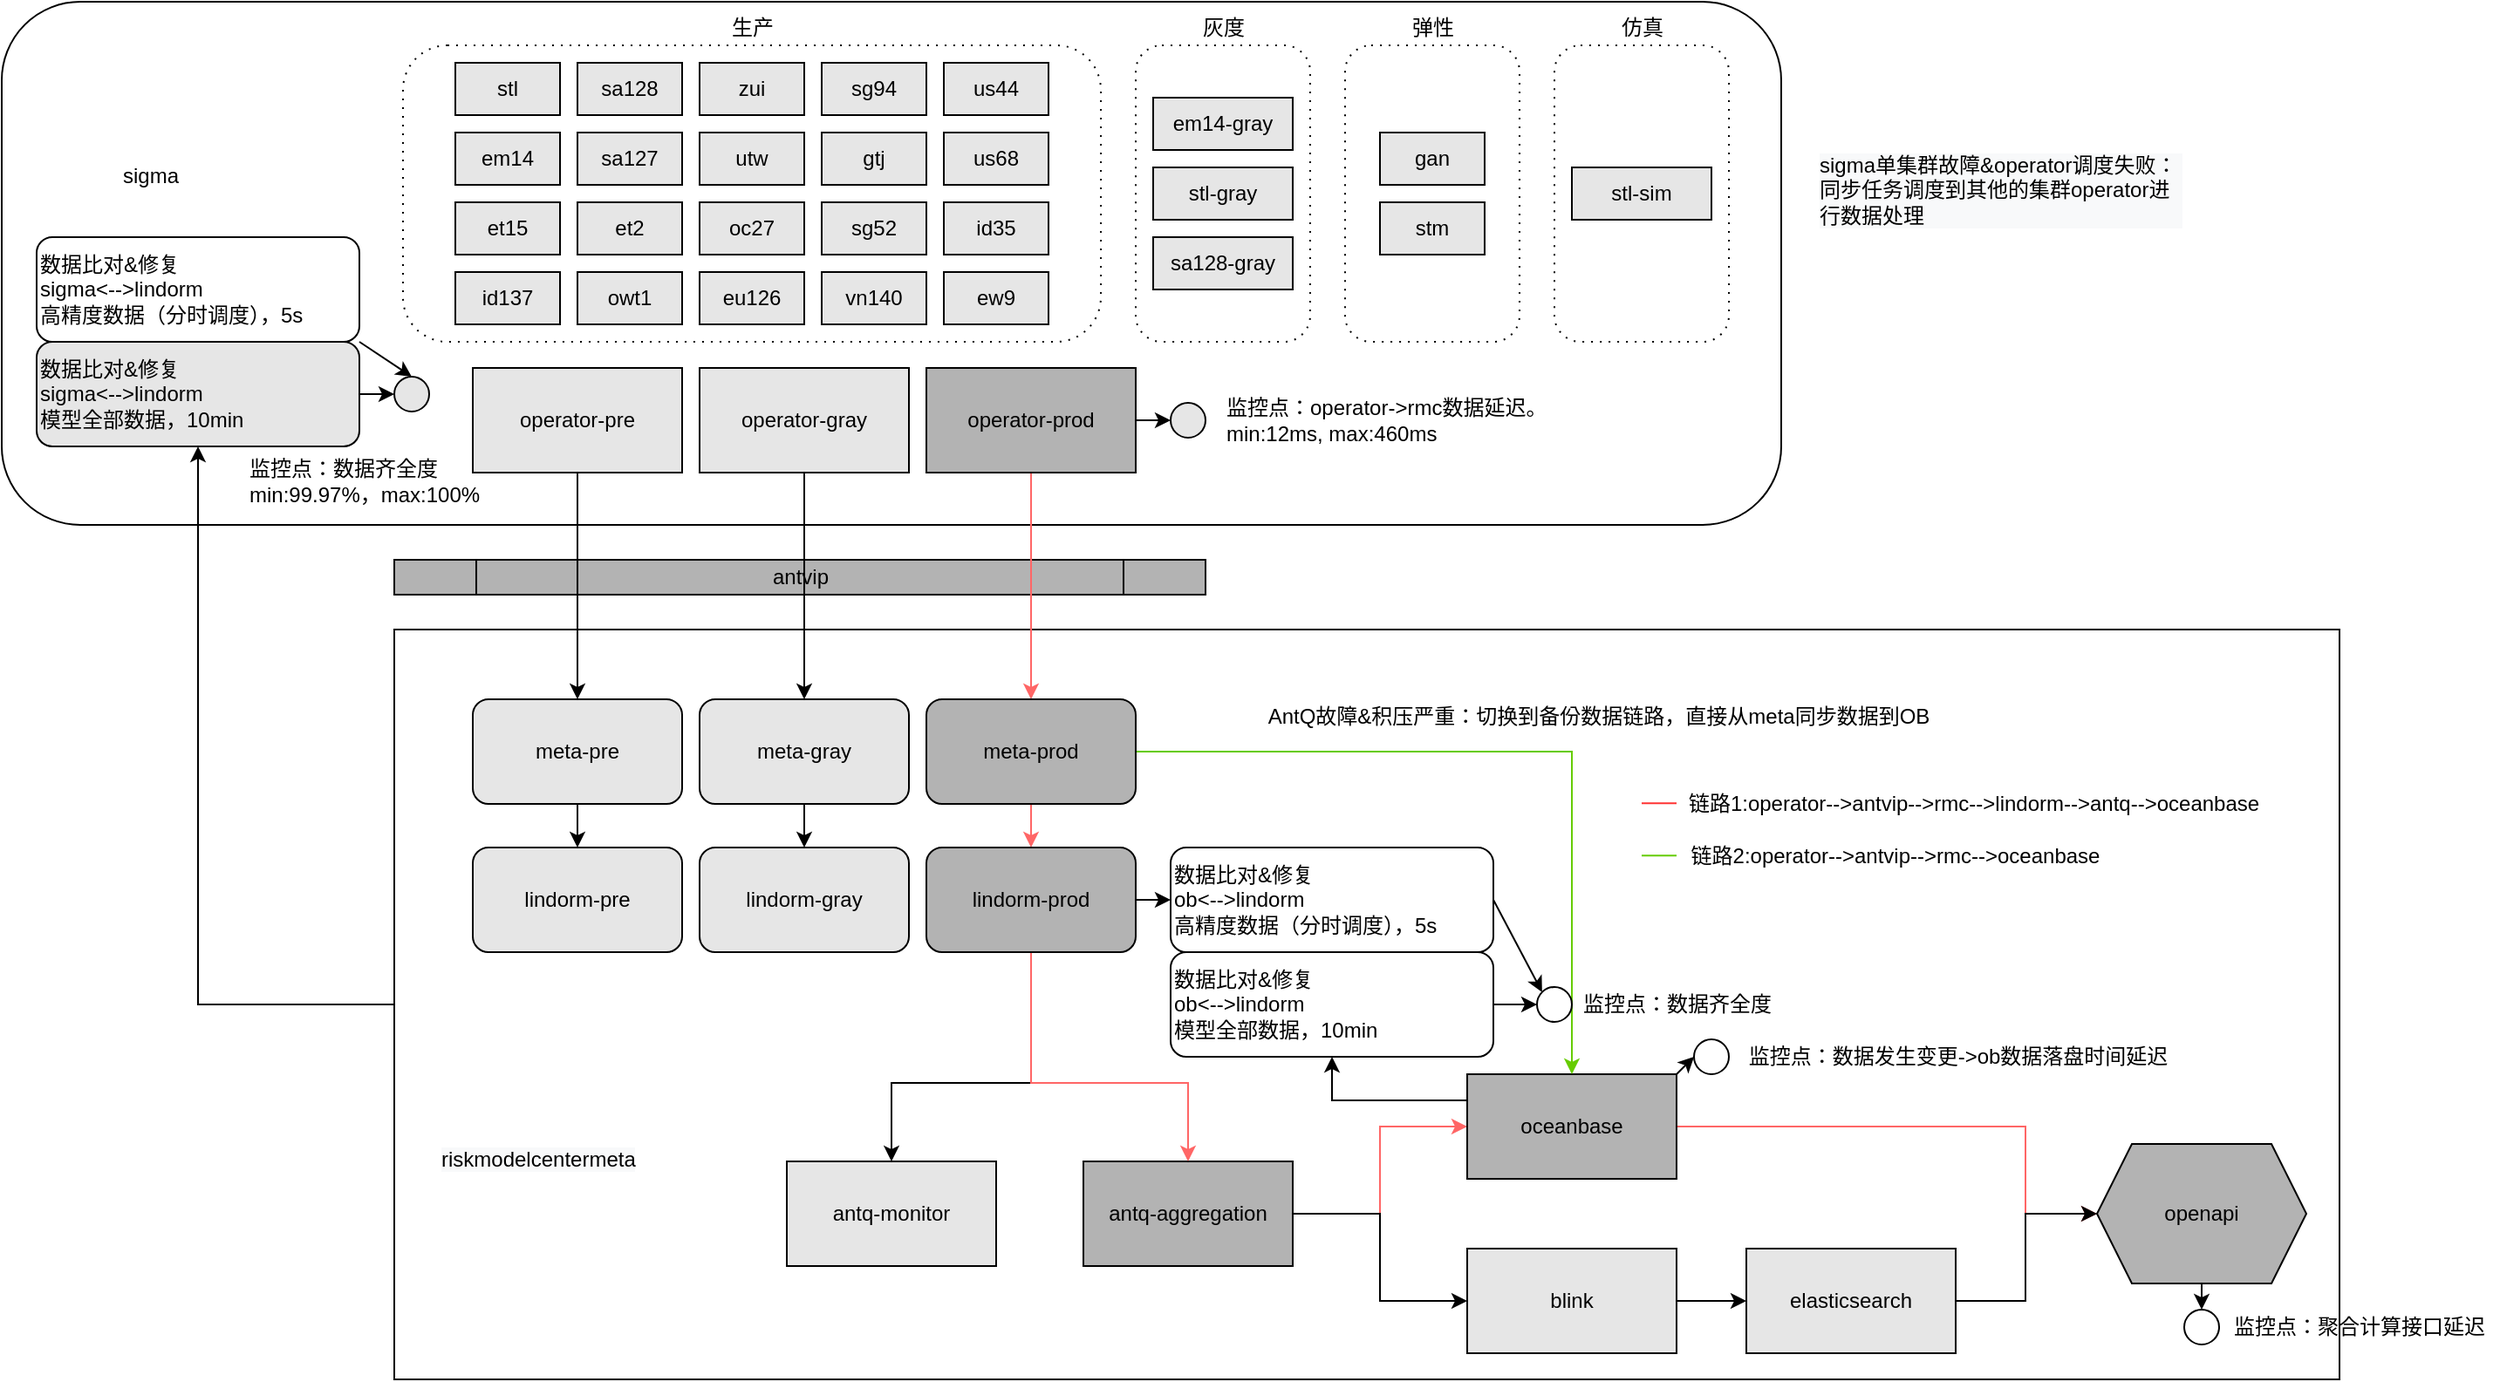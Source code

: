 <mxfile version="13.6.6" type="github">
  <diagram id="2JGPtpaA1yQayifXAmgl" name="Page-1">
    <mxGraphModel dx="2129" dy="871" grid="1" gridSize="10" guides="1" tooltips="1" connect="1" arrows="1" fold="1" page="1" pageScale="1" pageWidth="827" pageHeight="1169" math="0" shadow="0">
      <root>
        <mxCell id="0" />
        <mxCell id="1" parent="0" />
        <mxCell id="ddxc_7d5GhKEYNqCPZqB-66" value="" style="rounded=1;whiteSpace=wrap;html=1;" parent="1" vertex="1">
          <mxGeometry x="-80" y="60" width="1020" height="300" as="geometry" />
        </mxCell>
        <mxCell id="j11-A7nLiBi1due1gw9s-11" value="" style="shape=ext;rounded=1;html=1;whiteSpace=wrap;dashed=1;dashPattern=1 4;" vertex="1" parent="1">
          <mxGeometry x="810" y="85" width="100" height="170" as="geometry" />
        </mxCell>
        <mxCell id="j11-A7nLiBi1due1gw9s-10" value="" style="shape=ext;rounded=1;html=1;whiteSpace=wrap;dashed=1;dashPattern=1 4;" vertex="1" parent="1">
          <mxGeometry x="690" y="85" width="100" height="170" as="geometry" />
        </mxCell>
        <mxCell id="j11-A7nLiBi1due1gw9s-9" value="" style="shape=ext;rounded=1;html=1;whiteSpace=wrap;dashed=1;dashPattern=1 4;" vertex="1" parent="1">
          <mxGeometry x="570" y="85" width="100" height="170" as="geometry" />
        </mxCell>
        <mxCell id="j11-A7nLiBi1due1gw9s-8" value="" style="shape=ext;rounded=1;html=1;whiteSpace=wrap;dashed=1;dashPattern=1 4;" vertex="1" parent="1">
          <mxGeometry x="150" y="85" width="400" height="170" as="geometry" />
        </mxCell>
        <mxCell id="ddxc_7d5GhKEYNqCPZqB-1" value="gtj" style="rounded=0;whiteSpace=wrap;html=1;fillColor=#E6E6E6;" parent="1" vertex="1">
          <mxGeometry x="390" y="135" width="60" height="30" as="geometry" />
        </mxCell>
        <mxCell id="ddxc_7d5GhKEYNqCPZqB-4" value="sa128" style="rounded=0;whiteSpace=wrap;html=1;fillColor=#E6E6E6;" parent="1" vertex="1">
          <mxGeometry x="250" y="95" width="60" height="30" as="geometry" />
        </mxCell>
        <mxCell id="ddxc_7d5GhKEYNqCPZqB-5" value="ew9" style="rounded=0;whiteSpace=wrap;html=1;fillColor=#E6E6E6;" parent="1" vertex="1">
          <mxGeometry x="460" y="215" width="60" height="30" as="geometry" />
        </mxCell>
        <mxCell id="ddxc_7d5GhKEYNqCPZqB-6" value="gan" style="rounded=0;whiteSpace=wrap;html=1;fillColor=#E6E6E6;" parent="1" vertex="1">
          <mxGeometry x="710" y="135" width="60" height="30" as="geometry" />
        </mxCell>
        <mxCell id="ddxc_7d5GhKEYNqCPZqB-7" value="et2" style="rounded=0;whiteSpace=wrap;html=1;fillColor=#E6E6E6;" parent="1" vertex="1">
          <mxGeometry x="250" y="175" width="60" height="30" as="geometry" />
        </mxCell>
        <mxCell id="ddxc_7d5GhKEYNqCPZqB-8" value="zui" style="rounded=0;whiteSpace=wrap;html=1;fillColor=#E6E6E6;" parent="1" vertex="1">
          <mxGeometry x="320" y="95" width="60" height="30" as="geometry" />
        </mxCell>
        <mxCell id="ddxc_7d5GhKEYNqCPZqB-9" value="et15" style="rounded=0;whiteSpace=wrap;html=1;fillColor=#E6E6E6;" parent="1" vertex="1">
          <mxGeometry x="180" y="175" width="60" height="30" as="geometry" />
        </mxCell>
        <mxCell id="ddxc_7d5GhKEYNqCPZqB-10" value="stl" style="rounded=0;whiteSpace=wrap;html=1;fillColor=#E6E6E6;" parent="1" vertex="1">
          <mxGeometry x="180" y="95" width="60" height="30" as="geometry" />
        </mxCell>
        <mxCell id="ddxc_7d5GhKEYNqCPZqB-11" value="em14" style="rounded=0;whiteSpace=wrap;html=1;fillColor=#E6E6E6;" parent="1" vertex="1">
          <mxGeometry x="180" y="135" width="60" height="30" as="geometry" />
        </mxCell>
        <mxCell id="ddxc_7d5GhKEYNqCPZqB-14" value="us68" style="rounded=0;whiteSpace=wrap;html=1;fillColor=#E6E6E6;" parent="1" vertex="1">
          <mxGeometry x="460" y="135" width="60" height="30" as="geometry" />
        </mxCell>
        <mxCell id="ddxc_7d5GhKEYNqCPZqB-15" value="owt1" style="rounded=0;whiteSpace=wrap;html=1;fillColor=#E6E6E6;" parent="1" vertex="1">
          <mxGeometry x="250" y="215" width="60" height="30" as="geometry" />
        </mxCell>
        <mxCell id="ddxc_7d5GhKEYNqCPZqB-16" value="id137" style="rounded=0;whiteSpace=wrap;html=1;fillColor=#E6E6E6;" parent="1" vertex="1">
          <mxGeometry x="180" y="215" width="60" height="30" as="geometry" />
        </mxCell>
        <mxCell id="ddxc_7d5GhKEYNqCPZqB-17" value="id35" style="rounded=0;whiteSpace=wrap;html=1;fillColor=#E6E6E6;" parent="1" vertex="1">
          <mxGeometry x="460" y="175" width="60" height="30" as="geometry" />
        </mxCell>
        <mxCell id="ddxc_7d5GhKEYNqCPZqB-18" value="oc27" style="rounded=0;whiteSpace=wrap;html=1;fillColor=#E6E6E6;" parent="1" vertex="1">
          <mxGeometry x="320" y="175" width="60" height="30" as="geometry" />
        </mxCell>
        <mxCell id="ddxc_7d5GhKEYNqCPZqB-19" value="us44" style="rounded=0;whiteSpace=wrap;html=1;fillColor=#E6E6E6;" parent="1" vertex="1">
          <mxGeometry x="460" y="95" width="60" height="30" as="geometry" />
        </mxCell>
        <mxCell id="ddxc_7d5GhKEYNqCPZqB-20" value="sg52" style="rounded=0;whiteSpace=wrap;html=1;fillColor=#E6E6E6;" parent="1" vertex="1">
          <mxGeometry x="390" y="175" width="60" height="30" as="geometry" />
        </mxCell>
        <mxCell id="ddxc_7d5GhKEYNqCPZqB-21" value="vn140" style="rounded=0;whiteSpace=wrap;html=1;fillColor=#E6E6E6;" parent="1" vertex="1">
          <mxGeometry x="390" y="215" width="60" height="30" as="geometry" />
        </mxCell>
        <mxCell id="ddxc_7d5GhKEYNqCPZqB-22" value="stm" style="rounded=0;whiteSpace=wrap;html=1;fillColor=#E6E6E6;" parent="1" vertex="1">
          <mxGeometry x="710" y="175" width="60" height="30" as="geometry" />
        </mxCell>
        <mxCell id="ddxc_7d5GhKEYNqCPZqB-23" value="sa127" style="rounded=0;whiteSpace=wrap;html=1;fillColor=#E6E6E6;" parent="1" vertex="1">
          <mxGeometry x="250" y="135" width="60" height="30" as="geometry" />
        </mxCell>
        <mxCell id="ddxc_7d5GhKEYNqCPZqB-24" value="sg94" style="rounded=0;whiteSpace=wrap;html=1;fillColor=#E6E6E6;" parent="1" vertex="1">
          <mxGeometry x="390" y="95" width="60" height="30" as="geometry" />
        </mxCell>
        <mxCell id="ddxc_7d5GhKEYNqCPZqB-25" value="utw" style="rounded=0;whiteSpace=wrap;html=1;fillColor=#E6E6E6;" parent="1" vertex="1">
          <mxGeometry x="320" y="135" width="60" height="30" as="geometry" />
        </mxCell>
        <mxCell id="ddxc_7d5GhKEYNqCPZqB-26" value="antvip" style="shape=process;whiteSpace=wrap;html=1;backgroundOutline=1;fillColor=#B3B3B3;" parent="1" vertex="1">
          <mxGeometry x="145" y="380" width="465" height="20" as="geometry" />
        </mxCell>
        <mxCell id="ddxc_7d5GhKEYNqCPZqB-82" style="edgeStyle=orthogonalEdgeStyle;rounded=0;orthogonalLoop=1;jettySize=auto;html=1;exitX=0;exitY=0.5;exitDx=0;exitDy=0;entryX=0.5;entryY=1;entryDx=0;entryDy=0;" parent="1" source="ddxc_7d5GhKEYNqCPZqB-27" target="ddxc_7d5GhKEYNqCPZqB-120" edge="1">
          <mxGeometry relative="1" as="geometry">
            <mxPoint x="25" y="335" as="targetPoint" />
          </mxGeometry>
        </mxCell>
        <mxCell id="ddxc_7d5GhKEYNqCPZqB-27" value="" style="rounded=0;whiteSpace=wrap;html=1;" parent="1" vertex="1">
          <mxGeometry x="145" y="420" width="1115" height="430" as="geometry" />
        </mxCell>
        <mxCell id="ddxc_7d5GhKEYNqCPZqB-59" style="edgeStyle=orthogonalEdgeStyle;rounded=0;orthogonalLoop=1;jettySize=auto;html=1;exitX=0.5;exitY=1;exitDx=0;exitDy=0;entryX=0.5;entryY=0;entryDx=0;entryDy=0;" parent="1" source="ddxc_7d5GhKEYNqCPZqB-28" target="ddxc_7d5GhKEYNqCPZqB-52" edge="1">
          <mxGeometry relative="1" as="geometry" />
        </mxCell>
        <mxCell id="ddxc_7d5GhKEYNqCPZqB-28" value="operator-pre" style="rounded=0;whiteSpace=wrap;html=1;fillColor=#E6E6E6;" parent="1" vertex="1">
          <mxGeometry x="190" y="270" width="120" height="60" as="geometry" />
        </mxCell>
        <mxCell id="ddxc_7d5GhKEYNqCPZqB-61" style="edgeStyle=orthogonalEdgeStyle;rounded=0;orthogonalLoop=1;jettySize=auto;html=1;exitX=0.5;exitY=1;exitDx=0;exitDy=0;entryX=0.5;entryY=0;entryDx=0;entryDy=0;" parent="1" source="ddxc_7d5GhKEYNqCPZqB-29" target="ddxc_7d5GhKEYNqCPZqB-53" edge="1">
          <mxGeometry relative="1" as="geometry" />
        </mxCell>
        <mxCell id="ddxc_7d5GhKEYNqCPZqB-29" value="&lt;span&gt;operator-gray&lt;/span&gt;" style="rounded=0;whiteSpace=wrap;html=1;fillColor=#E6E6E6;" parent="1" vertex="1">
          <mxGeometry x="320" y="270" width="120" height="60" as="geometry" />
        </mxCell>
        <mxCell id="ddxc_7d5GhKEYNqCPZqB-62" style="edgeStyle=orthogonalEdgeStyle;rounded=0;orthogonalLoop=1;jettySize=auto;html=1;exitX=0.5;exitY=1;exitDx=0;exitDy=0;entryX=0.5;entryY=0;entryDx=0;entryDy=0;strokeColor=#FF6666;" parent="1" source="ddxc_7d5GhKEYNqCPZqB-30" target="ddxc_7d5GhKEYNqCPZqB-54" edge="1">
          <mxGeometry relative="1" as="geometry" />
        </mxCell>
        <mxCell id="ddxc_7d5GhKEYNqCPZqB-107" style="edgeStyle=none;rounded=0;orthogonalLoop=1;jettySize=auto;html=1;exitX=1;exitY=0.5;exitDx=0;exitDy=0;strokeColor=#000000;fillColor=#FFFF99;entryX=0;entryY=0.5;entryDx=0;entryDy=0;" parent="1" source="ddxc_7d5GhKEYNqCPZqB-30" target="ddxc_7d5GhKEYNqCPZqB-100" edge="1">
          <mxGeometry relative="1" as="geometry">
            <mxPoint x="590" y="350" as="targetPoint" />
          </mxGeometry>
        </mxCell>
        <mxCell id="ddxc_7d5GhKEYNqCPZqB-30" value="&lt;span&gt;operator-prod&lt;/span&gt;" style="rounded=0;whiteSpace=wrap;html=1;fillColor=#B3B3B3;" parent="1" vertex="1">
          <mxGeometry x="450" y="270" width="120" height="60" as="geometry" />
        </mxCell>
        <mxCell id="ddxc_7d5GhKEYNqCPZqB-36" value="" style="edgeStyle=orthogonalEdgeStyle;rounded=0;orthogonalLoop=1;jettySize=auto;html=1;entryX=0;entryY=0.5;entryDx=0;entryDy=0;fillColor=#E6E6E6;strokeColor=#FF6666;" parent="1" source="ddxc_7d5GhKEYNqCPZqB-33" target="ddxc_7d5GhKEYNqCPZqB-35" edge="1">
          <mxGeometry relative="1" as="geometry" />
        </mxCell>
        <mxCell id="ddxc_7d5GhKEYNqCPZqB-44" value="" style="edgeStyle=orthogonalEdgeStyle;rounded=0;orthogonalLoop=1;jettySize=auto;html=1;fillColor=#E6E6E6;" parent="1" source="ddxc_7d5GhKEYNqCPZqB-33" target="ddxc_7d5GhKEYNqCPZqB-43" edge="1">
          <mxGeometry relative="1" as="geometry" />
        </mxCell>
        <mxCell id="ddxc_7d5GhKEYNqCPZqB-33" value="antq-aggregation" style="whiteSpace=wrap;html=1;rounded=0;fillColor=#B3B3B3;" parent="1" vertex="1">
          <mxGeometry x="540" y="725" width="120" height="60" as="geometry" />
        </mxCell>
        <mxCell id="ddxc_7d5GhKEYNqCPZqB-41" value="" style="edgeStyle=orthogonalEdgeStyle;rounded=0;orthogonalLoop=1;jettySize=auto;html=1;fillColor=#E6E6E6;strokeColor=#FF6666;" parent="1" source="ddxc_7d5GhKEYNqCPZqB-35" target="ddxc_7d5GhKEYNqCPZqB-40" edge="1">
          <mxGeometry relative="1" as="geometry">
            <Array as="points">
              <mxPoint x="1080" y="705" />
              <mxPoint x="1080" y="755" />
            </Array>
          </mxGeometry>
        </mxCell>
        <mxCell id="ddxc_7d5GhKEYNqCPZqB-81" style="edgeStyle=orthogonalEdgeStyle;rounded=0;orthogonalLoop=1;jettySize=auto;html=1;exitX=0;exitY=0.25;exitDx=0;exitDy=0;entryX=0.5;entryY=1;entryDx=0;entryDy=0;fillColor=#E6E6E6;" parent="1" source="ddxc_7d5GhKEYNqCPZqB-35" target="ddxc_7d5GhKEYNqCPZqB-122" edge="1">
          <mxGeometry relative="1" as="geometry">
            <mxPoint x="685" y="600" as="targetPoint" />
          </mxGeometry>
        </mxCell>
        <mxCell id="ddxc_7d5GhKEYNqCPZqB-112" style="edgeStyle=none;rounded=0;orthogonalLoop=1;jettySize=auto;html=1;exitX=1;exitY=0;exitDx=0;exitDy=0;strokeColor=#000000;fillColor=#FFFF99;entryX=0;entryY=0.5;entryDx=0;entryDy=0;" parent="1" source="ddxc_7d5GhKEYNqCPZqB-35" edge="1">
          <mxGeometry relative="1" as="geometry">
            <mxPoint x="880" y="675" as="targetPoint" />
          </mxGeometry>
        </mxCell>
        <mxCell id="ddxc_7d5GhKEYNqCPZqB-124" style="edgeStyle=none;rounded=0;orthogonalLoop=1;jettySize=auto;html=1;exitX=1;exitY=0;exitDx=0;exitDy=0;entryX=0;entryY=0.5;entryDx=0;entryDy=0;strokeColor=#000000;fillColor=#FFFF99;" parent="1" source="ddxc_7d5GhKEYNqCPZqB-35" target="ddxc_7d5GhKEYNqCPZqB-106" edge="1">
          <mxGeometry relative="1" as="geometry" />
        </mxCell>
        <mxCell id="ddxc_7d5GhKEYNqCPZqB-35" value="oceanbase" style="whiteSpace=wrap;html=1;rounded=0;fillColor=#B3B3B3;" parent="1" vertex="1">
          <mxGeometry x="760" y="675" width="120" height="60" as="geometry" />
        </mxCell>
        <mxCell id="ddxc_7d5GhKEYNqCPZqB-137" style="edgeStyle=none;rounded=0;orthogonalLoop=1;jettySize=auto;html=1;exitX=0.5;exitY=1;exitDx=0;exitDy=0;entryX=0.5;entryY=0;entryDx=0;entryDy=0;strokeColor=#000000;fillColor=#FFFF99;" parent="1" source="ddxc_7d5GhKEYNqCPZqB-40" target="ddxc_7d5GhKEYNqCPZqB-104" edge="1">
          <mxGeometry relative="1" as="geometry" />
        </mxCell>
        <mxCell id="ddxc_7d5GhKEYNqCPZqB-40" value="openapi" style="shape=hexagon;perimeter=hexagonPerimeter2;whiteSpace=wrap;html=1;fixedSize=1;rounded=0;fillColor=#B3B3B3;" parent="1" vertex="1">
          <mxGeometry x="1121" y="715" width="120" height="80" as="geometry" />
        </mxCell>
        <mxCell id="ddxc_7d5GhKEYNqCPZqB-46" value="" style="edgeStyle=orthogonalEdgeStyle;rounded=0;orthogonalLoop=1;jettySize=auto;html=1;fillColor=#E6E6E6;" parent="1" source="ddxc_7d5GhKEYNqCPZqB-43" target="ddxc_7d5GhKEYNqCPZqB-45" edge="1">
          <mxGeometry relative="1" as="geometry" />
        </mxCell>
        <mxCell id="ddxc_7d5GhKEYNqCPZqB-43" value="blink" style="whiteSpace=wrap;html=1;rounded=0;fillColor=#E6E6E6;" parent="1" vertex="1">
          <mxGeometry x="760" y="775" width="120" height="60" as="geometry" />
        </mxCell>
        <mxCell id="ddxc_7d5GhKEYNqCPZqB-47" style="edgeStyle=orthogonalEdgeStyle;rounded=0;orthogonalLoop=1;jettySize=auto;html=1;exitX=1;exitY=0.5;exitDx=0;exitDy=0;entryX=0;entryY=0.5;entryDx=0;entryDy=0;fillColor=#E6E6E6;" parent="1" source="ddxc_7d5GhKEYNqCPZqB-45" target="ddxc_7d5GhKEYNqCPZqB-40" edge="1">
          <mxGeometry relative="1" as="geometry">
            <Array as="points">
              <mxPoint x="1080" y="805" />
              <mxPoint x="1080" y="755" />
            </Array>
          </mxGeometry>
        </mxCell>
        <mxCell id="ddxc_7d5GhKEYNqCPZqB-45" value="elasticsearch" style="whiteSpace=wrap;html=1;rounded=0;fillColor=#E6E6E6;" parent="1" vertex="1">
          <mxGeometry x="920" y="775" width="120" height="60" as="geometry" />
        </mxCell>
        <mxCell id="ddxc_7d5GhKEYNqCPZqB-48" value="antq-monitor" style="whiteSpace=wrap;html=1;rounded=0;fillColor=#E6E6E6;" parent="1" vertex="1">
          <mxGeometry x="370" y="725" width="120" height="60" as="geometry" />
        </mxCell>
        <mxCell id="ddxc_7d5GhKEYNqCPZqB-51" value="&lt;meta charset=&quot;utf-8&quot;&gt;&lt;span style=&quot;color: rgb(0, 0, 0); font-family: helvetica; font-size: 12px; font-style: normal; font-weight: 400; letter-spacing: normal; text-align: center; text-indent: 0px; text-transform: none; word-spacing: 0px; background-color: rgb(248, 249, 250); display: inline; float: none;&quot;&gt;riskmodelcentermeta&lt;/span&gt;" style="text;whiteSpace=wrap;html=1;" parent="1" vertex="1">
          <mxGeometry x="170" y="710" width="140" height="30" as="geometry" />
        </mxCell>
        <mxCell id="ddxc_7d5GhKEYNqCPZqB-60" style="edgeStyle=orthogonalEdgeStyle;rounded=0;orthogonalLoop=1;jettySize=auto;html=1;exitX=0.5;exitY=1;exitDx=0;exitDy=0;entryX=0.5;entryY=0;entryDx=0;entryDy=0;fillColor=#E6E6E6;" parent="1" source="ddxc_7d5GhKEYNqCPZqB-52" target="ddxc_7d5GhKEYNqCPZqB-55" edge="1">
          <mxGeometry relative="1" as="geometry" />
        </mxCell>
        <mxCell id="ddxc_7d5GhKEYNqCPZqB-52" value="meta-pre" style="rounded=1;whiteSpace=wrap;html=1;fillColor=#E6E6E6;" parent="1" vertex="1">
          <mxGeometry x="190" y="460" width="120" height="60" as="geometry" />
        </mxCell>
        <mxCell id="ddxc_7d5GhKEYNqCPZqB-64" style="edgeStyle=orthogonalEdgeStyle;rounded=0;orthogonalLoop=1;jettySize=auto;html=1;exitX=0.5;exitY=1;exitDx=0;exitDy=0;entryX=0.5;entryY=0;entryDx=0;entryDy=0;fillColor=#E6E6E6;" parent="1" source="ddxc_7d5GhKEYNqCPZqB-53" target="ddxc_7d5GhKEYNqCPZqB-56" edge="1">
          <mxGeometry relative="1" as="geometry" />
        </mxCell>
        <mxCell id="ddxc_7d5GhKEYNqCPZqB-53" value="meta-gray" style="rounded=1;whiteSpace=wrap;html=1;fillColor=#E6E6E6;" parent="1" vertex="1">
          <mxGeometry x="320" y="460" width="120" height="60" as="geometry" />
        </mxCell>
        <mxCell id="ddxc_7d5GhKEYNqCPZqB-65" style="edgeStyle=orthogonalEdgeStyle;rounded=0;orthogonalLoop=1;jettySize=auto;html=1;exitX=0.5;exitY=1;exitDx=0;exitDy=0;entryX=0.5;entryY=0;entryDx=0;entryDy=0;fillColor=#E6E6E6;strokeColor=#FF6666;" parent="1" source="ddxc_7d5GhKEYNqCPZqB-54" target="ddxc_7d5GhKEYNqCPZqB-57" edge="1">
          <mxGeometry relative="1" as="geometry" />
        </mxCell>
        <mxCell id="ddxc_7d5GhKEYNqCPZqB-75" style="edgeStyle=orthogonalEdgeStyle;rounded=0;orthogonalLoop=1;jettySize=auto;html=1;exitX=1;exitY=0.5;exitDx=0;exitDy=0;entryX=0.5;entryY=0;entryDx=0;entryDy=0;fillColor=#FFFF99;strokeColor=#66CC00;" parent="1" source="ddxc_7d5GhKEYNqCPZqB-54" target="ddxc_7d5GhKEYNqCPZqB-35" edge="1">
          <mxGeometry relative="1" as="geometry" />
        </mxCell>
        <mxCell id="ddxc_7d5GhKEYNqCPZqB-54" value="meta-prod" style="rounded=1;whiteSpace=wrap;html=1;fillColor=#B3B3B3;" parent="1" vertex="1">
          <mxGeometry x="450" y="460" width="120" height="60" as="geometry" />
        </mxCell>
        <mxCell id="ddxc_7d5GhKEYNqCPZqB-55" value="lindorm-pre" style="rounded=1;whiteSpace=wrap;html=1;fillColor=#E6E6E6;" parent="1" vertex="1">
          <mxGeometry x="190" y="545" width="120" height="60" as="geometry" />
        </mxCell>
        <mxCell id="ddxc_7d5GhKEYNqCPZqB-56" value="lindorm-gray" style="rounded=1;whiteSpace=wrap;html=1;fillColor=#E6E6E6;" parent="1" vertex="1">
          <mxGeometry x="320" y="545" width="120" height="60" as="geometry" />
        </mxCell>
        <mxCell id="ddxc_7d5GhKEYNqCPZqB-73" style="edgeStyle=orthogonalEdgeStyle;rounded=0;orthogonalLoop=1;jettySize=auto;html=1;exitX=0.5;exitY=1;exitDx=0;exitDy=0;entryX=0.5;entryY=0;entryDx=0;entryDy=0;fillColor=#E6E6E6;" parent="1" source="ddxc_7d5GhKEYNqCPZqB-57" target="ddxc_7d5GhKEYNqCPZqB-48" edge="1">
          <mxGeometry relative="1" as="geometry">
            <mxPoint x="510" y="670" as="sourcePoint" />
            <mxPoint x="430" y="730" as="targetPoint" />
            <Array as="points">
              <mxPoint x="510" y="680" />
              <mxPoint x="430" y="680" />
            </Array>
          </mxGeometry>
        </mxCell>
        <mxCell id="ddxc_7d5GhKEYNqCPZqB-86" style="edgeStyle=orthogonalEdgeStyle;rounded=0;orthogonalLoop=1;jettySize=auto;html=1;exitX=0.5;exitY=1;exitDx=0;exitDy=0;entryX=0.5;entryY=0;entryDx=0;entryDy=0;fillColor=#E6E6E6;strokeColor=#FF6666;" parent="1" source="ddxc_7d5GhKEYNqCPZqB-57" target="ddxc_7d5GhKEYNqCPZqB-33" edge="1">
          <mxGeometry relative="1" as="geometry">
            <mxPoint x="510" y="670" as="sourcePoint" />
            <Array as="points">
              <mxPoint x="510" y="680" />
              <mxPoint x="600" y="680" />
            </Array>
          </mxGeometry>
        </mxCell>
        <mxCell id="ddxc_7d5GhKEYNqCPZqB-123" style="edgeStyle=none;rounded=0;orthogonalLoop=1;jettySize=auto;html=1;exitX=1;exitY=0.5;exitDx=0;exitDy=0;entryX=0;entryY=0.5;entryDx=0;entryDy=0;strokeColor=#000000;fillColor=#FFFF99;" parent="1" source="ddxc_7d5GhKEYNqCPZqB-57" target="ddxc_7d5GhKEYNqCPZqB-121" edge="1">
          <mxGeometry relative="1" as="geometry" />
        </mxCell>
        <mxCell id="ddxc_7d5GhKEYNqCPZqB-57" value="lindorm-prod" style="rounded=1;whiteSpace=wrap;html=1;fillColor=#B3B3B3;" parent="1" vertex="1">
          <mxGeometry x="450" y="545" width="120" height="60" as="geometry" />
        </mxCell>
        <mxCell id="ddxc_7d5GhKEYNqCPZqB-69" value="sigma" style="text;html=1;align=center;verticalAlign=middle;resizable=0;points=[];autosize=1;" parent="1" vertex="1">
          <mxGeometry x="-20" y="150" width="50" height="20" as="geometry" />
        </mxCell>
        <mxCell id="ddxc_7d5GhKEYNqCPZqB-87" value="&lt;div style=&quot;text-align: left&quot;&gt;&lt;br&gt;&lt;/div&gt;" style="text;html=1;align=center;verticalAlign=middle;resizable=0;points=[];autosize=1;" parent="1" vertex="1">
          <mxGeometry x="880" y="130" width="20" height="20" as="geometry" />
        </mxCell>
        <mxCell id="ddxc_7d5GhKEYNqCPZqB-89" value="&lt;div style=&quot;color: rgb(0 , 0 , 0) ; font-family: &amp;#34;helvetica&amp;#34; ; font-size: 12px ; font-style: normal ; font-weight: 400 ; letter-spacing: normal ; text-indent: 0px ; text-transform: none ; word-spacing: 0px ; background-color: rgb(248 , 249 , 250) ; text-align: left&quot;&gt;sigma单集群故障&amp;amp;operator调度失败：&lt;/div&gt;&lt;div style=&quot;color: rgb(0 , 0 , 0) ; font-family: &amp;#34;helvetica&amp;#34; ; font-size: 12px ; font-style: normal ; font-weight: 400 ; letter-spacing: normal ; text-indent: 0px ; text-transform: none ; word-spacing: 0px ; background-color: rgb(248 , 249 , 250) ; text-align: left&quot;&gt;同步任务调度到其他的集群operator进行数据处理&lt;/div&gt;" style="text;whiteSpace=wrap;html=1;" parent="1" vertex="1">
          <mxGeometry x="960" y="140" width="210" height="40" as="geometry" />
        </mxCell>
        <mxCell id="ddxc_7d5GhKEYNqCPZqB-92" value="AntQ故障&amp;amp;积压严重：切换到备份数据链路，直接从meta同步数据到OB" style="text;html=1;align=center;verticalAlign=middle;resizable=0;points=[];autosize=1;" parent="1" vertex="1">
          <mxGeometry x="640" y="460" width="390" height="20" as="geometry" />
        </mxCell>
        <mxCell id="ddxc_7d5GhKEYNqCPZqB-93" value="链路1:operator--&amp;gt;antvip--&amp;gt;rmc--&amp;gt;lindorm--&amp;gt;antq--&amp;gt;oceanbase" style="text;html=1;align=center;verticalAlign=middle;resizable=0;points=[];autosize=1;" parent="1" vertex="1">
          <mxGeometry x="880" y="510" width="340" height="20" as="geometry" />
        </mxCell>
        <mxCell id="ddxc_7d5GhKEYNqCPZqB-94" value="链路2:operator--&amp;gt;antvip--&amp;gt;rmc--&amp;gt;oceanbase" style="text;html=1;align=center;verticalAlign=middle;resizable=0;points=[];autosize=1;" parent="1" vertex="1">
          <mxGeometry x="880" y="540" width="250" height="20" as="geometry" />
        </mxCell>
        <mxCell id="ddxc_7d5GhKEYNqCPZqB-95" value="" style="endArrow=none;html=1;strokeColor=#66CC00;fillColor=#FFFF99;" parent="1" edge="1">
          <mxGeometry width="50" height="50" relative="1" as="geometry">
            <mxPoint x="860" y="549.58" as="sourcePoint" />
            <mxPoint x="880" y="549.58" as="targetPoint" />
          </mxGeometry>
        </mxCell>
        <mxCell id="ddxc_7d5GhKEYNqCPZqB-97" value="" style="endArrow=none;html=1;strokeColor=#FF3333;fillColor=#FFFF99;" parent="1" edge="1">
          <mxGeometry width="50" height="50" relative="1" as="geometry">
            <mxPoint x="860" y="519.58" as="sourcePoint" />
            <mxPoint x="880" y="519.58" as="targetPoint" />
          </mxGeometry>
        </mxCell>
        <mxCell id="ddxc_7d5GhKEYNqCPZqB-100" value="" style="ellipse;whiteSpace=wrap;html=1;aspect=fixed;fillColor=#E6E6E6;" parent="1" vertex="1">
          <mxGeometry x="590" y="290" width="20" height="20" as="geometry" />
        </mxCell>
        <mxCell id="ddxc_7d5GhKEYNqCPZqB-101" value="监控点：operator-&amp;gt;rmc数据延迟。&lt;br&gt;min:12ms, max:460ms" style="text;html=1;align=left;verticalAlign=middle;resizable=0;points=[];autosize=1;" parent="1" vertex="1">
          <mxGeometry x="620" y="285" width="200" height="30" as="geometry" />
        </mxCell>
        <mxCell id="ddxc_7d5GhKEYNqCPZqB-103" value="" style="ellipse;whiteSpace=wrap;html=1;aspect=fixed;fillColor=#E6E6E6;" parent="1" vertex="1">
          <mxGeometry x="145" y="275" width="20" height="20" as="geometry" />
        </mxCell>
        <mxCell id="ddxc_7d5GhKEYNqCPZqB-104" value="" style="ellipse;whiteSpace=wrap;html=1;aspect=fixed;" parent="1" vertex="1">
          <mxGeometry x="1171" y="810" width="20" height="20" as="geometry" />
        </mxCell>
        <mxCell id="ddxc_7d5GhKEYNqCPZqB-105" value="" style="ellipse;whiteSpace=wrap;html=1;aspect=fixed;" parent="1" vertex="1">
          <mxGeometry x="800" y="625" width="20" height="20" as="geometry" />
        </mxCell>
        <mxCell id="ddxc_7d5GhKEYNqCPZqB-106" value="" style="ellipse;whiteSpace=wrap;html=1;aspect=fixed;" parent="1" vertex="1">
          <mxGeometry x="890" y="655" width="20" height="20" as="geometry" />
        </mxCell>
        <mxCell id="ddxc_7d5GhKEYNqCPZqB-117" value="监控点：数据发生变更-&amp;gt;ob数据落盘时间延迟" style="text;html=1;align=center;verticalAlign=middle;resizable=0;points=[];autosize=1;" parent="1" vertex="1">
          <mxGeometry x="911" y="655" width="260" height="20" as="geometry" />
        </mxCell>
        <mxCell id="ddxc_7d5GhKEYNqCPZqB-140" style="edgeStyle=none;rounded=0;orthogonalLoop=1;jettySize=auto;html=1;exitX=1;exitY=1;exitDx=0;exitDy=0;entryX=0.5;entryY=0;entryDx=0;entryDy=0;strokeColor=#000000;fillColor=#FFFF99;" parent="1" source="ddxc_7d5GhKEYNqCPZqB-119" target="ddxc_7d5GhKEYNqCPZqB-103" edge="1">
          <mxGeometry relative="1" as="geometry" />
        </mxCell>
        <mxCell id="ddxc_7d5GhKEYNqCPZqB-119" value="&lt;span&gt;数据比对&lt;/span&gt;&lt;span&gt;&amp;amp;修复&lt;/span&gt;&lt;span&gt;&lt;br&gt;sigma&amp;lt;--&amp;gt;lindorm&lt;/span&gt;&lt;br&gt;&lt;span&gt;高精度数据（分时调度），5s&lt;/span&gt;" style="rounded=1;whiteSpace=wrap;html=1;fillColor=none;align=left;" parent="1" vertex="1">
          <mxGeometry x="-60" y="195" width="185" height="60" as="geometry" />
        </mxCell>
        <mxCell id="ddxc_7d5GhKEYNqCPZqB-139" style="edgeStyle=none;rounded=0;orthogonalLoop=1;jettySize=auto;html=1;exitX=1;exitY=0.5;exitDx=0;exitDy=0;entryX=0;entryY=0.5;entryDx=0;entryDy=0;strokeColor=#000000;fillColor=#FFFF99;" parent="1" source="ddxc_7d5GhKEYNqCPZqB-120" target="ddxc_7d5GhKEYNqCPZqB-103" edge="1">
          <mxGeometry relative="1" as="geometry" />
        </mxCell>
        <mxCell id="ddxc_7d5GhKEYNqCPZqB-120" value="数据比对&amp;amp;修复&lt;br&gt;sigma&amp;lt;--&amp;gt;lindorm&lt;br&gt;模型全部数据，10min" style="rounded=1;whiteSpace=wrap;html=1;fillColor=#E6E6E6;align=left;" parent="1" vertex="1">
          <mxGeometry x="-60" y="255" width="185" height="60" as="geometry" />
        </mxCell>
        <mxCell id="ddxc_7d5GhKEYNqCPZqB-138" style="edgeStyle=none;rounded=0;orthogonalLoop=1;jettySize=auto;html=1;exitX=1;exitY=0.5;exitDx=0;exitDy=0;entryX=0;entryY=0;entryDx=0;entryDy=0;strokeColor=#000000;fillColor=#FFFF99;" parent="1" source="ddxc_7d5GhKEYNqCPZqB-121" target="ddxc_7d5GhKEYNqCPZqB-105" edge="1">
          <mxGeometry relative="1" as="geometry" />
        </mxCell>
        <mxCell id="ddxc_7d5GhKEYNqCPZqB-121" value="&lt;span&gt;数据比对&lt;/span&gt;&lt;span&gt;&amp;amp;修复&lt;/span&gt;&lt;span&gt;&lt;br&gt;ob&amp;lt;--&amp;gt;lindorm&lt;/span&gt;&lt;br&gt;&lt;span&gt;高精度数据（分时调度），5s&lt;/span&gt;" style="rounded=1;whiteSpace=wrap;html=1;fillColor=none;align=left;" parent="1" vertex="1">
          <mxGeometry x="590" y="545" width="185" height="60" as="geometry" />
        </mxCell>
        <mxCell id="ddxc_7d5GhKEYNqCPZqB-135" style="edgeStyle=none;rounded=0;orthogonalLoop=1;jettySize=auto;html=1;exitX=1;exitY=0.5;exitDx=0;exitDy=0;entryX=0;entryY=0.5;entryDx=0;entryDy=0;strokeColor=#000000;fillColor=#FFFF99;" parent="1" source="ddxc_7d5GhKEYNqCPZqB-122" target="ddxc_7d5GhKEYNqCPZqB-105" edge="1">
          <mxGeometry relative="1" as="geometry" />
        </mxCell>
        <mxCell id="ddxc_7d5GhKEYNqCPZqB-122" value="数据比对&amp;amp;修复&lt;br&gt;ob&amp;lt;--&amp;gt;lindorm&lt;br&gt;模型全部数据，10min" style="rounded=1;whiteSpace=wrap;html=1;fillColor=none;align=left;" parent="1" vertex="1">
          <mxGeometry x="590" y="605" width="185" height="60" as="geometry" />
        </mxCell>
        <mxCell id="ddxc_7d5GhKEYNqCPZqB-126" value="监控点：数据齐全度" style="text;html=1;align=center;verticalAlign=middle;resizable=0;points=[];autosize=1;" parent="1" vertex="1">
          <mxGeometry x="820" y="625" width="120" height="20" as="geometry" />
        </mxCell>
        <mxCell id="ddxc_7d5GhKEYNqCPZqB-127" value="监控点：数据齐全度&lt;br&gt;min:99.97%，max:100%" style="text;html=1;align=left;verticalAlign=middle;resizable=0;points=[];autosize=1;" parent="1" vertex="1">
          <mxGeometry x="60" y="320" width="150" height="30" as="geometry" />
        </mxCell>
        <mxCell id="ddxc_7d5GhKEYNqCPZqB-136" value="监控点：聚合计算接口延迟" style="text;html=1;align=center;verticalAlign=middle;resizable=0;points=[];autosize=1;" parent="1" vertex="1">
          <mxGeometry x="1191" y="810" width="160" height="20" as="geometry" />
        </mxCell>
        <mxCell id="j11-A7nLiBi1due1gw9s-1" value="eu126" style="rounded=0;whiteSpace=wrap;html=1;fillColor=#E6E6E6;" vertex="1" parent="1">
          <mxGeometry x="320" y="215" width="60" height="30" as="geometry" />
        </mxCell>
        <mxCell id="j11-A7nLiBi1due1gw9s-4" value="em14-gray" style="rounded=0;whiteSpace=wrap;html=1;fillColor=#E6E6E6;" vertex="1" parent="1">
          <mxGeometry x="580" y="115" width="80" height="30" as="geometry" />
        </mxCell>
        <mxCell id="j11-A7nLiBi1due1gw9s-5" value="stl-gray" style="rounded=0;whiteSpace=wrap;html=1;fillColor=#E6E6E6;" vertex="1" parent="1">
          <mxGeometry x="580" y="155" width="80" height="30" as="geometry" />
        </mxCell>
        <mxCell id="j11-A7nLiBi1due1gw9s-6" value="sa128-gray" style="rounded=0;whiteSpace=wrap;html=1;fillColor=#E6E6E6;" vertex="1" parent="1">
          <mxGeometry x="580" y="195" width="80" height="30" as="geometry" />
        </mxCell>
        <mxCell id="j11-A7nLiBi1due1gw9s-7" value="stl-sim" style="rounded=0;whiteSpace=wrap;html=1;fillColor=#E6E6E6;" vertex="1" parent="1">
          <mxGeometry x="820" y="155" width="80" height="30" as="geometry" />
        </mxCell>
        <mxCell id="j11-A7nLiBi1due1gw9s-12" value="生产" style="text;html=1;align=center;verticalAlign=middle;resizable=0;points=[];autosize=1;" vertex="1" parent="1">
          <mxGeometry x="330" y="65" width="40" height="20" as="geometry" />
        </mxCell>
        <mxCell id="j11-A7nLiBi1due1gw9s-13" value="灰度" style="text;html=1;align=center;verticalAlign=middle;resizable=0;points=[];autosize=1;" vertex="1" parent="1">
          <mxGeometry x="600" y="65" width="40" height="20" as="geometry" />
        </mxCell>
        <mxCell id="j11-A7nLiBi1due1gw9s-14" value="弹性" style="text;html=1;align=center;verticalAlign=middle;resizable=0;points=[];autosize=1;" vertex="1" parent="1">
          <mxGeometry x="720" y="65" width="40" height="20" as="geometry" />
        </mxCell>
        <mxCell id="j11-A7nLiBi1due1gw9s-15" value="仿真" style="text;html=1;align=center;verticalAlign=middle;resizable=0;points=[];autosize=1;" vertex="1" parent="1">
          <mxGeometry x="840" y="65" width="40" height="20" as="geometry" />
        </mxCell>
      </root>
    </mxGraphModel>
  </diagram>
</mxfile>

